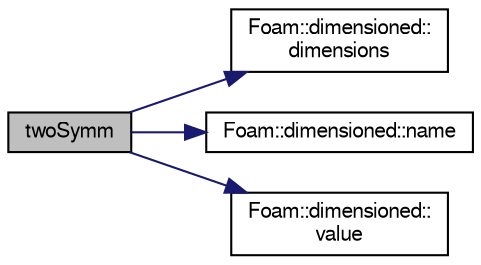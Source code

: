 digraph "twoSymm"
{
  bgcolor="transparent";
  edge [fontname="FreeSans",fontsize="10",labelfontname="FreeSans",labelfontsize="10"];
  node [fontname="FreeSans",fontsize="10",shape=record];
  rankdir="LR";
  Node40640 [label="twoSymm",height=0.2,width=0.4,color="black", fillcolor="grey75", style="filled", fontcolor="black"];
  Node40640 -> Node40641 [color="midnightblue",fontsize="10",style="solid",fontname="FreeSans"];
  Node40641 [label="Foam::dimensioned::\ldimensions",height=0.2,width=0.4,color="black",URL="$a26366.html#a512673c2674ca2d38885f1bb5f6994fb",tooltip="Return const reference to dimensions. "];
  Node40640 -> Node40642 [color="midnightblue",fontsize="10",style="solid",fontname="FreeSans"];
  Node40642 [label="Foam::dimensioned::name",height=0.2,width=0.4,color="black",URL="$a26366.html#ade4113569ef0db70665fded275a5e38e",tooltip="Return const reference to name. "];
  Node40640 -> Node40643 [color="midnightblue",fontsize="10",style="solid",fontname="FreeSans"];
  Node40643 [label="Foam::dimensioned::\lvalue",height=0.2,width=0.4,color="black",URL="$a26366.html#a7948200a26c85fc3a83ffa510a91d668",tooltip="Return const reference to value. "];
}
